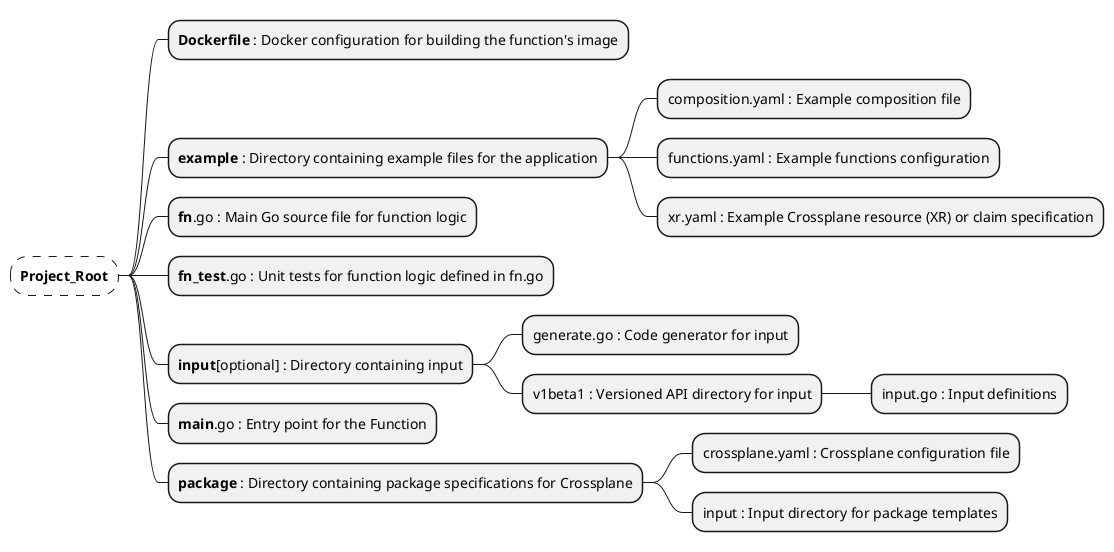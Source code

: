@startmindmap composition-funcion-mindmap
<style>
rootNode {
    LineStyle 8.0;3.0
    LineColor red
    BackgroundColor white
    LineThickness 1.0
    RoundCorner 35
    Shadowing 0.0
    FontStyle bold
}
</style>

+ Project_Root
++ **Dockerfile** : Docker configuration for building the function's image
++ **example** : Directory containing example files for the application
+++ composition.yaml : Example composition file
+++ functions.yaml : Example functions configuration
+++ xr.yaml : Example Crossplane resource (XR) or claim specification
++ **fn**.go : Main Go source file for function logic
++ **fn_test**.go : Unit tests for function logic defined in fn.go
++ **input**[optional] : Directory containing input
+++ generate.go : Code generator for input
+++ v1beta1 : Versioned API directory for input
++++ input.go : Input definitions
++ **main**.go : Entry point for the Function
++ **package** : Directory containing package specifications for Crossplane
+++ crossplane.yaml : Crossplane configuration file
+++ input : Input directory for package templates
@endmindmap
